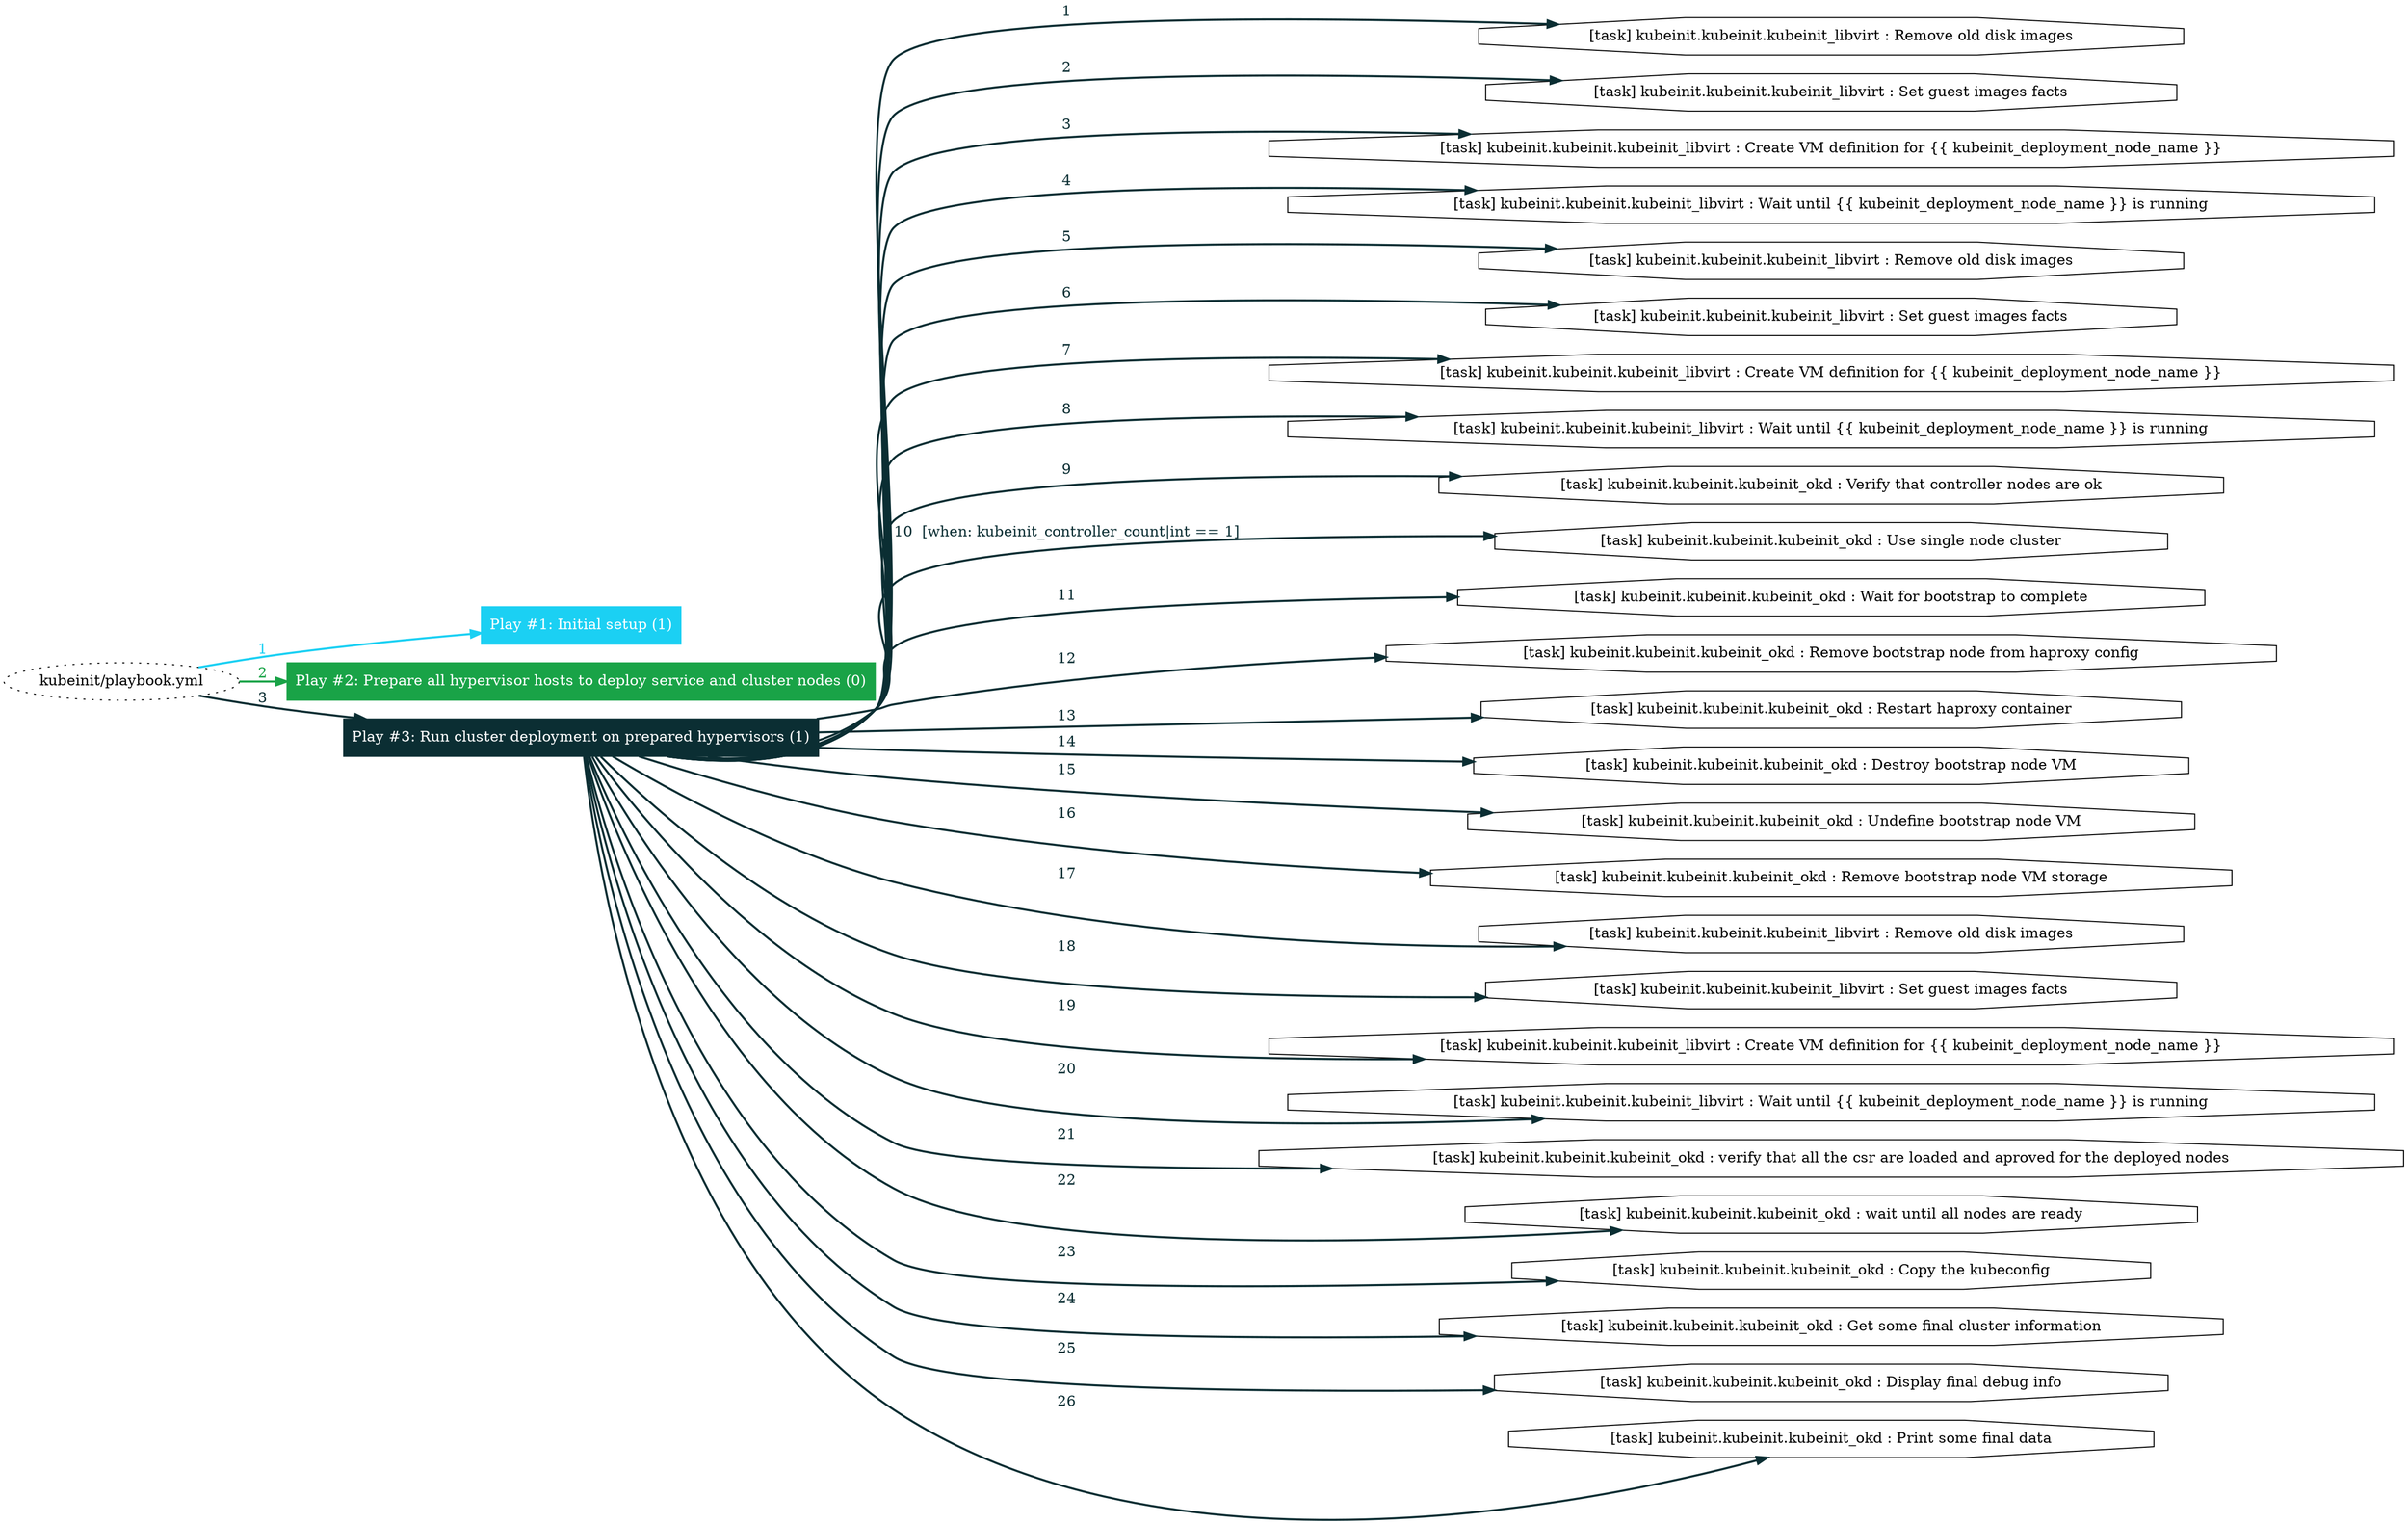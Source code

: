 digraph "kubeinit/playbook.yml "{
	graph [concentrate=true ordering=in rankdir=LR ratio=fill]
	edge [esep=5 sep=10]
	"kubeinit/playbook.yml" [id=root_node style=dotted]
	subgraph "Play #1: Initial setup (1) "{
		"Play #1: Initial setup (1)" [color="#1bd0f3" fontcolor="#ffffff" id="play_33adedb7-bcfb-4a7d-9cc1-d4363b69226b" shape=box style=filled tooltip=localhost]
		"kubeinit/playbook.yml" -> "Play #1: Initial setup (1)" [label=1 color="#1bd0f3" fontcolor="#1bd0f3" id="edge_d5717028-581e-4fb7-b1cc-22d6735ed738" style=bold]
	}
	subgraph "Play #2: Prepare all hypervisor hosts to deploy service and cluster nodes (0) "{
		"Play #2: Prepare all hypervisor hosts to deploy service and cluster nodes (0)" [color="#19a347" fontcolor="#ffffff" id="play_3bf7741c-d66e-4489-8ff7-48aad1eff47a" shape=box style=filled tooltip=""]
		"kubeinit/playbook.yml" -> "Play #2: Prepare all hypervisor hosts to deploy service and cluster nodes (0)" [label=2 color="#19a347" fontcolor="#19a347" id="edge_11b0257e-74ce-4d93-853c-3798e9400e27" style=bold]
	}
	subgraph "Play #3: Run cluster deployment on prepared hypervisors (1) "{
		"Play #3: Run cluster deployment on prepared hypervisors (1)" [color="#0b2e33" fontcolor="#ffffff" id="play_10e9da1c-09be-4d87-a7fe-d9062a52a68d" shape=box style=filled tooltip=localhost]
		"kubeinit/playbook.yml" -> "Play #3: Run cluster deployment on prepared hypervisors (1)" [label=3 color="#0b2e33" fontcolor="#0b2e33" id="edge_ce9d5161-2fc2-423a-acd7-8a42b8a19004" style=bold]
		"task_ec873a06-1bf3-4c53-af00-b4d212a34d4a" [label="[task] kubeinit.kubeinit.kubeinit_libvirt : Remove old disk images" id="task_ec873a06-1bf3-4c53-af00-b4d212a34d4a" shape=octagon tooltip="[task] kubeinit.kubeinit.kubeinit_libvirt : Remove old disk images"]
		"Play #3: Run cluster deployment on prepared hypervisors (1)" -> "task_ec873a06-1bf3-4c53-af00-b4d212a34d4a" [label=1 color="#0b2e33" fontcolor="#0b2e33" id="edge_40741c6b-cf84-41d7-87b8-b6de118785f4" style=bold]
		"task_5e40386e-2815-4b38-8f17-f6958fdb110e" [label="[task] kubeinit.kubeinit.kubeinit_libvirt : Set guest images facts" id="task_5e40386e-2815-4b38-8f17-f6958fdb110e" shape=octagon tooltip="[task] kubeinit.kubeinit.kubeinit_libvirt : Set guest images facts"]
		"Play #3: Run cluster deployment on prepared hypervisors (1)" -> "task_5e40386e-2815-4b38-8f17-f6958fdb110e" [label=2 color="#0b2e33" fontcolor="#0b2e33" id="edge_ad8b8b14-2fa4-4e92-9c6a-92429dad321c" style=bold]
		"task_7d6b9992-97fe-4696-bf8c-99c034114b5f" [label="[task] kubeinit.kubeinit.kubeinit_libvirt : Create VM definition for {{ kubeinit_deployment_node_name }}" id="task_7d6b9992-97fe-4696-bf8c-99c034114b5f" shape=octagon tooltip="[task] kubeinit.kubeinit.kubeinit_libvirt : Create VM definition for {{ kubeinit_deployment_node_name }}"]
		"Play #3: Run cluster deployment on prepared hypervisors (1)" -> "task_7d6b9992-97fe-4696-bf8c-99c034114b5f" [label=3 color="#0b2e33" fontcolor="#0b2e33" id="edge_5f1a37a6-00fe-42d0-a519-28266e533902" style=bold]
		"task_ddc3a4d2-4c47-454e-bec0-ec4758243d76" [label="[task] kubeinit.kubeinit.kubeinit_libvirt : Wait until {{ kubeinit_deployment_node_name }} is running" id="task_ddc3a4d2-4c47-454e-bec0-ec4758243d76" shape=octagon tooltip="[task] kubeinit.kubeinit.kubeinit_libvirt : Wait until {{ kubeinit_deployment_node_name }} is running"]
		"Play #3: Run cluster deployment on prepared hypervisors (1)" -> "task_ddc3a4d2-4c47-454e-bec0-ec4758243d76" [label=4 color="#0b2e33" fontcolor="#0b2e33" id="edge_275afbf6-b504-43e3-87ec-2be7bb0d56de" style=bold]
		"task_752c79dc-5749-4ef1-bc2f-214457af14c7" [label="[task] kubeinit.kubeinit.kubeinit_libvirt : Remove old disk images" id="task_752c79dc-5749-4ef1-bc2f-214457af14c7" shape=octagon tooltip="[task] kubeinit.kubeinit.kubeinit_libvirt : Remove old disk images"]
		"Play #3: Run cluster deployment on prepared hypervisors (1)" -> "task_752c79dc-5749-4ef1-bc2f-214457af14c7" [label=5 color="#0b2e33" fontcolor="#0b2e33" id="edge_a5a2bb9e-4753-46d7-9719-ee2320a2a037" style=bold]
		"task_c100fad4-c339-4dc3-9c99-881eebd17fee" [label="[task] kubeinit.kubeinit.kubeinit_libvirt : Set guest images facts" id="task_c100fad4-c339-4dc3-9c99-881eebd17fee" shape=octagon tooltip="[task] kubeinit.kubeinit.kubeinit_libvirt : Set guest images facts"]
		"Play #3: Run cluster deployment on prepared hypervisors (1)" -> "task_c100fad4-c339-4dc3-9c99-881eebd17fee" [label=6 color="#0b2e33" fontcolor="#0b2e33" id="edge_55ea1d47-a9a0-47ee-8f1a-bfca61c6a1c2" style=bold]
		"task_779032f4-69d2-4e78-b696-37d885f17340" [label="[task] kubeinit.kubeinit.kubeinit_libvirt : Create VM definition for {{ kubeinit_deployment_node_name }}" id="task_779032f4-69d2-4e78-b696-37d885f17340" shape=octagon tooltip="[task] kubeinit.kubeinit.kubeinit_libvirt : Create VM definition for {{ kubeinit_deployment_node_name }}"]
		"Play #3: Run cluster deployment on prepared hypervisors (1)" -> "task_779032f4-69d2-4e78-b696-37d885f17340" [label=7 color="#0b2e33" fontcolor="#0b2e33" id="edge_b6ab78e0-a5f9-46dd-9ed0-6cfe5cf16b73" style=bold]
		"task_d5b0253a-797f-42bf-a46e-2fecab3d0fee" [label="[task] kubeinit.kubeinit.kubeinit_libvirt : Wait until {{ kubeinit_deployment_node_name }} is running" id="task_d5b0253a-797f-42bf-a46e-2fecab3d0fee" shape=octagon tooltip="[task] kubeinit.kubeinit.kubeinit_libvirt : Wait until {{ kubeinit_deployment_node_name }} is running"]
		"Play #3: Run cluster deployment on prepared hypervisors (1)" -> "task_d5b0253a-797f-42bf-a46e-2fecab3d0fee" [label=8 color="#0b2e33" fontcolor="#0b2e33" id="edge_a90acca8-bf91-4c39-b5b4-dd1dcb965a51" style=bold]
		"task_8d00941d-0253-48b2-942f-c7606b35d41e" [label="[task] kubeinit.kubeinit.kubeinit_okd : Verify that controller nodes are ok" id="task_8d00941d-0253-48b2-942f-c7606b35d41e" shape=octagon tooltip="[task] kubeinit.kubeinit.kubeinit_okd : Verify that controller nodes are ok"]
		"Play #3: Run cluster deployment on prepared hypervisors (1)" -> "task_8d00941d-0253-48b2-942f-c7606b35d41e" [label=9 color="#0b2e33" fontcolor="#0b2e33" id="edge_716320a5-33bd-4dcc-abe1-1de11240d46d" style=bold]
		"task_17b96a8a-63ca-49c5-be48-65ab615fdebf" [label="[task] kubeinit.kubeinit.kubeinit_okd : Use single node cluster" id="task_17b96a8a-63ca-49c5-be48-65ab615fdebf" shape=octagon tooltip="[task] kubeinit.kubeinit.kubeinit_okd : Use single node cluster"]
		"Play #3: Run cluster deployment on prepared hypervisors (1)" -> "task_17b96a8a-63ca-49c5-be48-65ab615fdebf" [label="10  [when: kubeinit_controller_count|int == 1]" color="#0b2e33" fontcolor="#0b2e33" id="edge_47ca8a7f-eed3-43b5-b4b4-bc059776c883" style=bold]
		"task_3aa27b7c-9eae-4416-8066-d29149e212ad" [label="[task] kubeinit.kubeinit.kubeinit_okd : Wait for bootstrap to complete" id="task_3aa27b7c-9eae-4416-8066-d29149e212ad" shape=octagon tooltip="[task] kubeinit.kubeinit.kubeinit_okd : Wait for bootstrap to complete"]
		"Play #3: Run cluster deployment on prepared hypervisors (1)" -> "task_3aa27b7c-9eae-4416-8066-d29149e212ad" [label=11 color="#0b2e33" fontcolor="#0b2e33" id="edge_985c29ff-f824-48a3-990c-f295352870dc" style=bold]
		"task_6db93514-fc54-42d1-8284-06a2753e614f" [label="[task] kubeinit.kubeinit.kubeinit_okd : Remove bootstrap node from haproxy config" id="task_6db93514-fc54-42d1-8284-06a2753e614f" shape=octagon tooltip="[task] kubeinit.kubeinit.kubeinit_okd : Remove bootstrap node from haproxy config"]
		"Play #3: Run cluster deployment on prepared hypervisors (1)" -> "task_6db93514-fc54-42d1-8284-06a2753e614f" [label=12 color="#0b2e33" fontcolor="#0b2e33" id="edge_d742e062-8f6f-483f-a86c-5eb6b53e2254" style=bold]
		"task_868e8373-8438-4cc3-8e96-ed43b22d30f8" [label="[task] kubeinit.kubeinit.kubeinit_okd : Restart haproxy container" id="task_868e8373-8438-4cc3-8e96-ed43b22d30f8" shape=octagon tooltip="[task] kubeinit.kubeinit.kubeinit_okd : Restart haproxy container"]
		"Play #3: Run cluster deployment on prepared hypervisors (1)" -> "task_868e8373-8438-4cc3-8e96-ed43b22d30f8" [label=13 color="#0b2e33" fontcolor="#0b2e33" id="edge_e5b64dc2-9967-43e4-a9f0-c260602ae4c7" style=bold]
		"task_9db00945-72ea-4cc7-aa1f-6ad4bffddea6" [label="[task] kubeinit.kubeinit.kubeinit_okd : Destroy bootstrap node VM" id="task_9db00945-72ea-4cc7-aa1f-6ad4bffddea6" shape=octagon tooltip="[task] kubeinit.kubeinit.kubeinit_okd : Destroy bootstrap node VM"]
		"Play #3: Run cluster deployment on prepared hypervisors (1)" -> "task_9db00945-72ea-4cc7-aa1f-6ad4bffddea6" [label=14 color="#0b2e33" fontcolor="#0b2e33" id="edge_03cb306e-b8c5-4cac-a527-a03316a86f94" style=bold]
		"task_13169949-533e-4328-9310-b15d4add3ce0" [label="[task] kubeinit.kubeinit.kubeinit_okd : Undefine bootstrap node VM" id="task_13169949-533e-4328-9310-b15d4add3ce0" shape=octagon tooltip="[task] kubeinit.kubeinit.kubeinit_okd : Undefine bootstrap node VM"]
		"Play #3: Run cluster deployment on prepared hypervisors (1)" -> "task_13169949-533e-4328-9310-b15d4add3ce0" [label=15 color="#0b2e33" fontcolor="#0b2e33" id="edge_0021e99b-bc34-406d-a85c-fc9b1f99a0ba" style=bold]
		"task_a6d06a12-4657-4e0d-9258-4ebc234946ca" [label="[task] kubeinit.kubeinit.kubeinit_okd : Remove bootstrap node VM storage" id="task_a6d06a12-4657-4e0d-9258-4ebc234946ca" shape=octagon tooltip="[task] kubeinit.kubeinit.kubeinit_okd : Remove bootstrap node VM storage"]
		"Play #3: Run cluster deployment on prepared hypervisors (1)" -> "task_a6d06a12-4657-4e0d-9258-4ebc234946ca" [label=16 color="#0b2e33" fontcolor="#0b2e33" id="edge_444575a2-b462-4cce-9f42-30d6b96cf792" style=bold]
		"task_407f8c86-1253-47b6-86c8-e77292996af2" [label="[task] kubeinit.kubeinit.kubeinit_libvirt : Remove old disk images" id="task_407f8c86-1253-47b6-86c8-e77292996af2" shape=octagon tooltip="[task] kubeinit.kubeinit.kubeinit_libvirt : Remove old disk images"]
		"Play #3: Run cluster deployment on prepared hypervisors (1)" -> "task_407f8c86-1253-47b6-86c8-e77292996af2" [label=17 color="#0b2e33" fontcolor="#0b2e33" id="edge_747e433d-2635-40d0-a488-daa326eefee2" style=bold]
		"task_d5e12367-d772-4041-a54c-dfa12b8105f7" [label="[task] kubeinit.kubeinit.kubeinit_libvirt : Set guest images facts" id="task_d5e12367-d772-4041-a54c-dfa12b8105f7" shape=octagon tooltip="[task] kubeinit.kubeinit.kubeinit_libvirt : Set guest images facts"]
		"Play #3: Run cluster deployment on prepared hypervisors (1)" -> "task_d5e12367-d772-4041-a54c-dfa12b8105f7" [label=18 color="#0b2e33" fontcolor="#0b2e33" id="edge_3382c024-537e-4f3b-b894-37a1b8a14d85" style=bold]
		"task_b7779887-eaad-4c7c-96ad-07850c1019cf" [label="[task] kubeinit.kubeinit.kubeinit_libvirt : Create VM definition for {{ kubeinit_deployment_node_name }}" id="task_b7779887-eaad-4c7c-96ad-07850c1019cf" shape=octagon tooltip="[task] kubeinit.kubeinit.kubeinit_libvirt : Create VM definition for {{ kubeinit_deployment_node_name }}"]
		"Play #3: Run cluster deployment on prepared hypervisors (1)" -> "task_b7779887-eaad-4c7c-96ad-07850c1019cf" [label=19 color="#0b2e33" fontcolor="#0b2e33" id="edge_28e30a96-0fdb-4164-81b6-77cd7f331fde" style=bold]
		"task_d360f1fe-5ec5-4945-abdb-551efc084419" [label="[task] kubeinit.kubeinit.kubeinit_libvirt : Wait until {{ kubeinit_deployment_node_name }} is running" id="task_d360f1fe-5ec5-4945-abdb-551efc084419" shape=octagon tooltip="[task] kubeinit.kubeinit.kubeinit_libvirt : Wait until {{ kubeinit_deployment_node_name }} is running"]
		"Play #3: Run cluster deployment on prepared hypervisors (1)" -> "task_d360f1fe-5ec5-4945-abdb-551efc084419" [label=20 color="#0b2e33" fontcolor="#0b2e33" id="edge_31da7801-19d9-4b38-ad95-07550f64666e" style=bold]
		"task_49e84416-3bc0-44c5-9823-1fa24774e024" [label="[task] kubeinit.kubeinit.kubeinit_okd : verify that all the csr are loaded and aproved for the deployed nodes" id="task_49e84416-3bc0-44c5-9823-1fa24774e024" shape=octagon tooltip="[task] kubeinit.kubeinit.kubeinit_okd : verify that all the csr are loaded and aproved for the deployed nodes"]
		"Play #3: Run cluster deployment on prepared hypervisors (1)" -> "task_49e84416-3bc0-44c5-9823-1fa24774e024" [label=21 color="#0b2e33" fontcolor="#0b2e33" id="edge_5daac207-b01e-4790-87e8-7a05db5404e7" style=bold]
		"task_f30a9c43-ff02-4f2f-a02e-7e51859d7e7d" [label="[task] kubeinit.kubeinit.kubeinit_okd : wait until all nodes are ready" id="task_f30a9c43-ff02-4f2f-a02e-7e51859d7e7d" shape=octagon tooltip="[task] kubeinit.kubeinit.kubeinit_okd : wait until all nodes are ready"]
		"Play #3: Run cluster deployment on prepared hypervisors (1)" -> "task_f30a9c43-ff02-4f2f-a02e-7e51859d7e7d" [label=22 color="#0b2e33" fontcolor="#0b2e33" id="edge_39d89426-5e4d-418c-ad0a-2947936c809d" style=bold]
		"task_b801ad55-a015-4004-a846-e4587cedc739" [label="[task] kubeinit.kubeinit.kubeinit_okd : Copy the kubeconfig" id="task_b801ad55-a015-4004-a846-e4587cedc739" shape=octagon tooltip="[task] kubeinit.kubeinit.kubeinit_okd : Copy the kubeconfig"]
		"Play #3: Run cluster deployment on prepared hypervisors (1)" -> "task_b801ad55-a015-4004-a846-e4587cedc739" [label=23 color="#0b2e33" fontcolor="#0b2e33" id="edge_7edde77b-50df-4276-ac04-7bcf1c693e73" style=bold]
		"task_f0962b0d-bd09-4a0c-8107-5385350301af" [label="[task] kubeinit.kubeinit.kubeinit_okd : Get some final cluster information" id="task_f0962b0d-bd09-4a0c-8107-5385350301af" shape=octagon tooltip="[task] kubeinit.kubeinit.kubeinit_okd : Get some final cluster information"]
		"Play #3: Run cluster deployment on prepared hypervisors (1)" -> "task_f0962b0d-bd09-4a0c-8107-5385350301af" [label=24 color="#0b2e33" fontcolor="#0b2e33" id="edge_d472ecc2-61be-4569-813f-d34367de3576" style=bold]
		"task_c312f4ed-8348-499a-a3d7-0729207c4d16" [label="[task] kubeinit.kubeinit.kubeinit_okd : Display final debug info" id="task_c312f4ed-8348-499a-a3d7-0729207c4d16" shape=octagon tooltip="[task] kubeinit.kubeinit.kubeinit_okd : Display final debug info"]
		"Play #3: Run cluster deployment on prepared hypervisors (1)" -> "task_c312f4ed-8348-499a-a3d7-0729207c4d16" [label=25 color="#0b2e33" fontcolor="#0b2e33" id="edge_578ed1da-3d76-4c05-9cc1-cb633467c753" style=bold]
		"task_b54af3f4-e53a-491d-ae81-4b6448b0d6c9" [label="[task] kubeinit.kubeinit.kubeinit_okd : Print some final data" id="task_b54af3f4-e53a-491d-ae81-4b6448b0d6c9" shape=octagon tooltip="[task] kubeinit.kubeinit.kubeinit_okd : Print some final data"]
		"Play #3: Run cluster deployment on prepared hypervisors (1)" -> "task_b54af3f4-e53a-491d-ae81-4b6448b0d6c9" [label=26 color="#0b2e33" fontcolor="#0b2e33" id="edge_4b549e81-d636-4a3a-90be-96367d09ff85" style=bold]
	}
}
